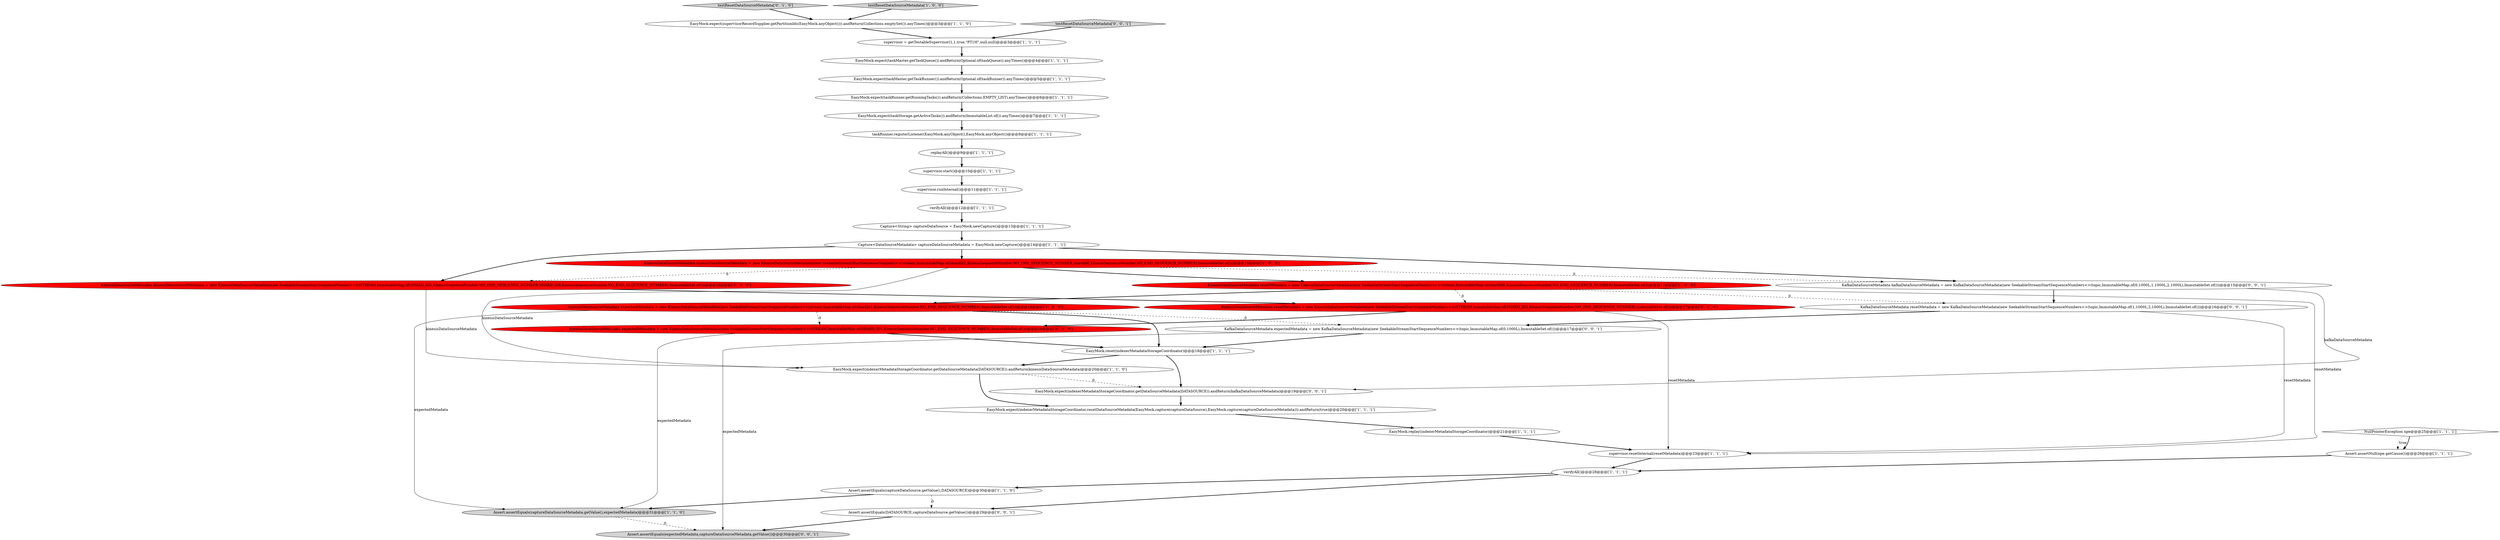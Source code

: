 digraph {
16 [style = filled, label = "EasyMock.expect(supervisorRecordSupplier.getPartitionIds(EasyMock.anyObject())).andReturn(Collections.emptySet()).anyTimes()@@@3@@@['1', '1', '0']", fillcolor = white, shape = ellipse image = "AAA0AAABBB1BBB"];
3 [style = filled, label = "verifyAll()@@@28@@@['1', '1', '1']", fillcolor = white, shape = ellipse image = "AAA0AAABBB1BBB"];
2 [style = filled, label = "NullPointerException npe@@@25@@@['1', '1', '1']", fillcolor = white, shape = diamond image = "AAA0AAABBB1BBB"];
24 [style = filled, label = "Capture<String> captureDataSource = EasyMock.newCapture()@@@13@@@['1', '1', '1']", fillcolor = white, shape = ellipse image = "AAA0AAABBB1BBB"];
34 [style = filled, label = "Assert.assertEquals(DATASOURCE,captureDataSource.getValue())@@@29@@@['0', '0', '1']", fillcolor = white, shape = ellipse image = "AAA0AAABBB3BBB"];
7 [style = filled, label = "KinesisDataSourceMetadata expectedMetadata = new KinesisDataSourceMetadata(new SeekableStreamStartSequenceNumbers<>(stream,ImmutableMap.of(shardId1,KinesisSequenceNumber.NO_END_SEQUENCE_NUMBER),ImmutableSet.of()))@@@18@@@['1', '0', '0']", fillcolor = red, shape = ellipse image = "AAA1AAABBB1BBB"];
33 [style = filled, label = "testResetDataSourceMetadata['0', '0', '1']", fillcolor = lightgray, shape = diamond image = "AAA0AAABBB3BBB"];
22 [style = filled, label = "Assert.assertNull(npe.getCause())@@@26@@@['1', '1', '1']", fillcolor = white, shape = ellipse image = "AAA0AAABBB1BBB"];
32 [style = filled, label = "EasyMock.expect(indexerMetadataStorageCoordinator.getDataSourceMetadata(DATASOURCE)).andReturn(kafkaDataSourceMetadata)@@@19@@@['0', '0', '1']", fillcolor = white, shape = ellipse image = "AAA0AAABBB3BBB"];
6 [style = filled, label = "EasyMock.expect(taskRunner.getRunningTasks()).andReturn(Collections.EMPTY_LIST).anyTimes()@@@6@@@['1', '1', '1']", fillcolor = white, shape = ellipse image = "AAA0AAABBB1BBB"];
30 [style = filled, label = "testResetDataSourceMetadata['0', '1', '0']", fillcolor = lightgray, shape = diamond image = "AAA0AAABBB2BBB"];
23 [style = filled, label = "EasyMock.expect(indexerMetadataStorageCoordinator.resetDataSourceMetadata(EasyMock.capture(captureDataSource),EasyMock.capture(captureDataSourceMetadata))).andReturn(true)@@@20@@@['1', '1', '1']", fillcolor = white, shape = ellipse image = "AAA0AAABBB1BBB"];
25 [style = filled, label = "replayAll()@@@9@@@['1', '1', '1']", fillcolor = white, shape = ellipse image = "AAA0AAABBB1BBB"];
26 [style = filled, label = "supervisor.start()@@@10@@@['1', '1', '1']", fillcolor = white, shape = ellipse image = "AAA0AAABBB1BBB"];
1 [style = filled, label = "supervisor = getTestableSupervisor(1,1,true,\"PT1H\",null,null)@@@3@@@['1', '1', '1']", fillcolor = white, shape = ellipse image = "AAA0AAABBB1BBB"];
29 [style = filled, label = "KinesisDataSourceMetadata resetMetadata = new KinesisDataSourceMetadata(new SeekableStreamStartSequenceNumbers<>(STREAM,ImmutableMap.of(SHARD_ID0,KinesisSequenceNumber.NO_END_SEQUENCE_NUMBER),ImmutableSet.of()))@@@17@@@['0', '1', '0']", fillcolor = red, shape = ellipse image = "AAA1AAABBB2BBB"];
12 [style = filled, label = "EasyMock.reset(indexerMetadataStorageCoordinator)@@@18@@@['1', '1', '1']", fillcolor = white, shape = ellipse image = "AAA0AAABBB1BBB"];
36 [style = filled, label = "KafkaDataSourceMetadata kafkaDataSourceMetadata = new KafkaDataSourceMetadata(new SeekableStreamStartSequenceNumbers<>(topic,ImmutableMap.of(0,1000L,1,1000L,2,1000L),ImmutableSet.of()))@@@15@@@['0', '0', '1']", fillcolor = white, shape = ellipse image = "AAA0AAABBB3BBB"];
14 [style = filled, label = "taskRunner.registerListener(EasyMock.anyObject(),EasyMock.anyObject())@@@8@@@['1', '1', '1']", fillcolor = white, shape = ellipse image = "AAA0AAABBB1BBB"];
21 [style = filled, label = "supervisor.runInternal()@@@11@@@['1', '1', '1']", fillcolor = white, shape = ellipse image = "AAA0AAABBB1BBB"];
11 [style = filled, label = "EasyMock.expect(taskStorage.getActiveTasks()).andReturn(ImmutableList.of()).anyTimes()@@@7@@@['1', '1', '1']", fillcolor = white, shape = ellipse image = "AAA0AAABBB1BBB"];
27 [style = filled, label = "KinesisDataSourceMetadata kinesisDataSourceMetadata = new KinesisDataSourceMetadata(new SeekableStreamStartSequenceNumbers<>(STREAM,ImmutableMap.of(SHARD_ID1,KinesisSequenceNumber.NO_END_SEQUENCE_NUMBER,SHARD_ID0,KinesisSequenceNumber.NO_END_SEQUENCE_NUMBER),ImmutableSet.of()))@@@16@@@['0', '1', '0']", fillcolor = red, shape = ellipse image = "AAA1AAABBB2BBB"];
9 [style = filled, label = "KinesisDataSourceMetadata kinesisDataSourceMetadata = new KinesisDataSourceMetadata(new SeekableStreamStartSequenceNumbers<>(stream,ImmutableMap.of(shardId1,KinesisSequenceNumber.NO_END_SEQUENCE_NUMBER,shardId0,KinesisSequenceNumber.NO_END_SEQUENCE_NUMBER),ImmutableSet.of()))@@@16@@@['1', '0', '0']", fillcolor = red, shape = ellipse image = "AAA1AAABBB1BBB"];
35 [style = filled, label = "Assert.assertEquals(expectedMetadata,captureDataSourceMetadata.getValue())@@@30@@@['0', '0', '1']", fillcolor = lightgray, shape = ellipse image = "AAA0AAABBB3BBB"];
0 [style = filled, label = "EasyMock.expect(taskMaster.getTaskRunner()).andReturn(Optional.of(taskRunner)).anyTimes()@@@5@@@['1', '1', '1']", fillcolor = white, shape = ellipse image = "AAA0AAABBB1BBB"];
13 [style = filled, label = "supervisor.resetInternal(resetMetadata)@@@23@@@['1', '1', '1']", fillcolor = white, shape = ellipse image = "AAA0AAABBB1BBB"];
19 [style = filled, label = "KinesisDataSourceMetadata resetMetadata = new KinesisDataSourceMetadata(new SeekableStreamStartSequenceNumbers<>(stream,ImmutableMap.of(shardId0,KinesisSequenceNumber.NO_END_SEQUENCE_NUMBER),ImmutableSet.of()))@@@17@@@['1', '0', '0']", fillcolor = red, shape = ellipse image = "AAA1AAABBB1BBB"];
10 [style = filled, label = "testResetDataSourceMetadata['1', '0', '0']", fillcolor = lightgray, shape = diamond image = "AAA0AAABBB1BBB"];
31 [style = filled, label = "KafkaDataSourceMetadata expectedMetadata = new KafkaDataSourceMetadata(new SeekableStreamStartSequenceNumbers<>(topic,ImmutableMap.of(0,1000L),ImmutableSet.of()))@@@17@@@['0', '0', '1']", fillcolor = white, shape = ellipse image = "AAA0AAABBB3BBB"];
17 [style = filled, label = "EasyMock.expect(taskMaster.getTaskQueue()).andReturn(Optional.of(taskQueue)).anyTimes()@@@4@@@['1', '1', '1']", fillcolor = white, shape = ellipse image = "AAA0AAABBB1BBB"];
28 [style = filled, label = "KinesisDataSourceMetadata expectedMetadata = new KinesisDataSourceMetadata(new SeekableStreamStartSequenceNumbers<>(STREAM,ImmutableMap.of(SHARD_ID1,KinesisSequenceNumber.NO_END_SEQUENCE_NUMBER),ImmutableSet.of()))@@@18@@@['0', '1', '0']", fillcolor = red, shape = ellipse image = "AAA1AAABBB2BBB"];
4 [style = filled, label = "Assert.assertEquals(captureDataSourceMetadata.getValue(),expectedMetadata)@@@31@@@['1', '1', '0']", fillcolor = lightgray, shape = ellipse image = "AAA0AAABBB1BBB"];
37 [style = filled, label = "KafkaDataSourceMetadata resetMetadata = new KafkaDataSourceMetadata(new SeekableStreamStartSequenceNumbers<>(topic,ImmutableMap.of(1,1000L,2,1000L),ImmutableSet.of()))@@@16@@@['0', '0', '1']", fillcolor = white, shape = ellipse image = "AAA0AAABBB3BBB"];
8 [style = filled, label = "EasyMock.expect(indexerMetadataStorageCoordinator.getDataSourceMetadata(DATASOURCE)).andReturn(kinesisDataSourceMetadata)@@@20@@@['1', '1', '0']", fillcolor = white, shape = ellipse image = "AAA0AAABBB1BBB"];
20 [style = filled, label = "EasyMock.replay(indexerMetadataStorageCoordinator)@@@21@@@['1', '1', '1']", fillcolor = white, shape = ellipse image = "AAA0AAABBB1BBB"];
5 [style = filled, label = "Capture<DataSourceMetadata> captureDataSourceMetadata = EasyMock.newCapture()@@@14@@@['1', '1', '1']", fillcolor = white, shape = ellipse image = "AAA0AAABBB1BBB"];
15 [style = filled, label = "verifyAll()@@@12@@@['1', '1', '1']", fillcolor = white, shape = ellipse image = "AAA0AAABBB1BBB"];
18 [style = filled, label = "Assert.assertEquals(captureDataSource.getValue(),DATASOURCE)@@@30@@@['1', '1', '0']", fillcolor = white, shape = ellipse image = "AAA0AAABBB1BBB"];
9->36 [style = dashed, label="0"];
23->20 [style = bold, label=""];
14->25 [style = bold, label=""];
20->13 [style = bold, label=""];
32->23 [style = bold, label=""];
7->31 [style = dashed, label="0"];
8->23 [style = bold, label=""];
5->9 [style = bold, label=""];
2->22 [style = dotted, label="true"];
27->8 [style = solid, label="kinesisDataSourceMetadata"];
11->14 [style = bold, label=""];
0->6 [style = bold, label=""];
7->12 [style = bold, label=""];
28->4 [style = solid, label="expectedMetadata"];
21->15 [style = bold, label=""];
37->13 [style = solid, label="resetMetadata"];
7->4 [style = solid, label="expectedMetadata"];
19->29 [style = dashed, label="0"];
12->32 [style = bold, label=""];
8->32 [style = dashed, label="0"];
9->27 [style = dashed, label="0"];
33->1 [style = bold, label=""];
28->12 [style = bold, label=""];
31->12 [style = bold, label=""];
31->35 [style = solid, label="expectedMetadata"];
24->5 [style = bold, label=""];
1->17 [style = bold, label=""];
26->21 [style = bold, label=""];
3->18 [style = bold, label=""];
29->28 [style = bold, label=""];
3->34 [style = bold, label=""];
22->3 [style = bold, label=""];
18->34 [style = dashed, label="0"];
17->0 [style = bold, label=""];
18->4 [style = bold, label=""];
13->3 [style = bold, label=""];
10->16 [style = bold, label=""];
16->1 [style = bold, label=""];
37->31 [style = bold, label=""];
7->28 [style = dashed, label="0"];
12->8 [style = bold, label=""];
15->24 [style = bold, label=""];
6->11 [style = bold, label=""];
9->8 [style = solid, label="kinesisDataSourceMetadata"];
25->26 [style = bold, label=""];
36->32 [style = solid, label="kafkaDataSourceMetadata"];
9->19 [style = bold, label=""];
36->37 [style = bold, label=""];
5->27 [style = bold, label=""];
34->35 [style = bold, label=""];
27->29 [style = bold, label=""];
2->22 [style = bold, label=""];
30->16 [style = bold, label=""];
29->13 [style = solid, label="resetMetadata"];
5->36 [style = bold, label=""];
19->7 [style = bold, label=""];
19->37 [style = dashed, label="0"];
4->35 [style = dashed, label="0"];
19->13 [style = solid, label="resetMetadata"];
}
